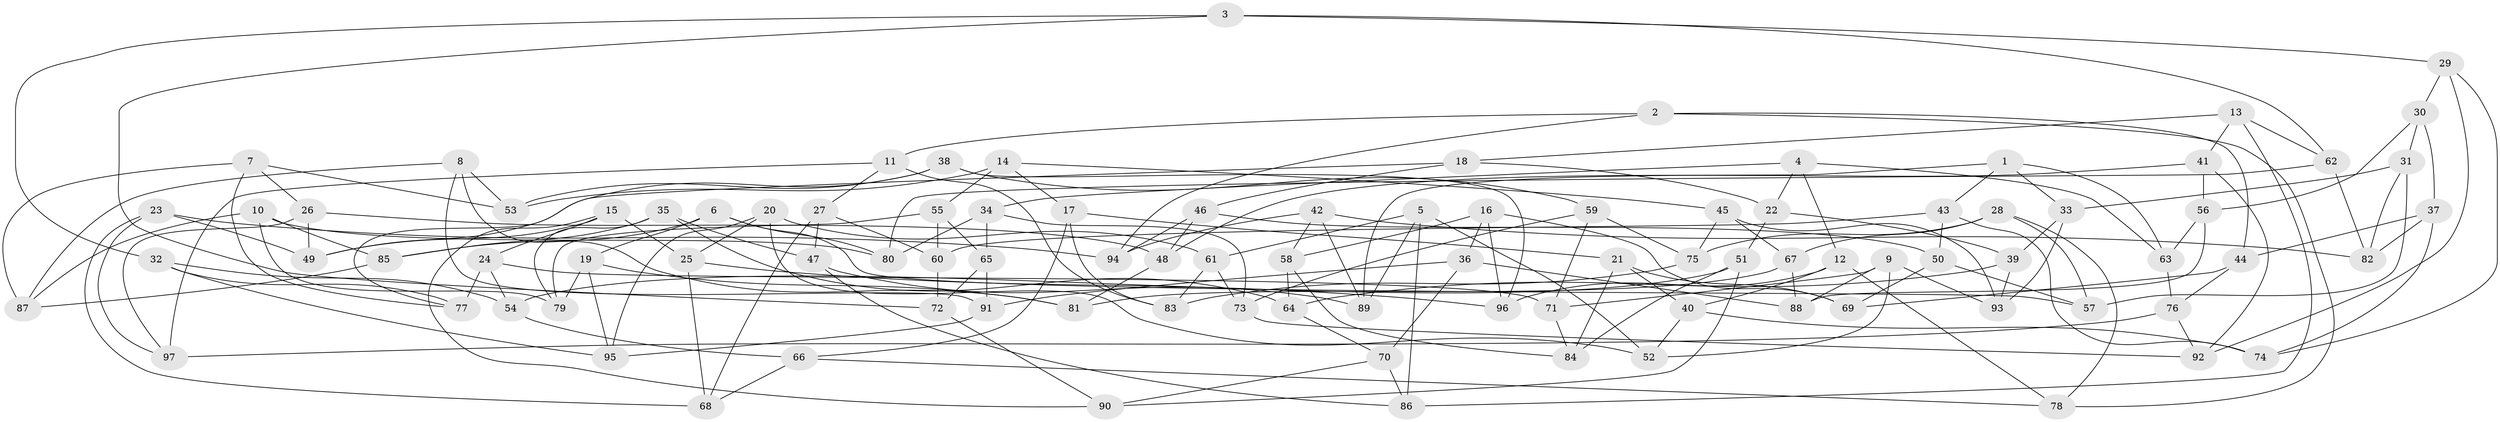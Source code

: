 // coarse degree distribution, {6: 0.5245901639344263, 4: 0.4098360655737705, 5: 0.06557377049180328}
// Generated by graph-tools (version 1.1) at 2025/52/02/27/25 19:52:30]
// undirected, 97 vertices, 194 edges
graph export_dot {
graph [start="1"]
  node [color=gray90,style=filled];
  1;
  2;
  3;
  4;
  5;
  6;
  7;
  8;
  9;
  10;
  11;
  12;
  13;
  14;
  15;
  16;
  17;
  18;
  19;
  20;
  21;
  22;
  23;
  24;
  25;
  26;
  27;
  28;
  29;
  30;
  31;
  32;
  33;
  34;
  35;
  36;
  37;
  38;
  39;
  40;
  41;
  42;
  43;
  44;
  45;
  46;
  47;
  48;
  49;
  50;
  51;
  52;
  53;
  54;
  55;
  56;
  57;
  58;
  59;
  60;
  61;
  62;
  63;
  64;
  65;
  66;
  67;
  68;
  69;
  70;
  71;
  72;
  73;
  74;
  75;
  76;
  77;
  78;
  79;
  80;
  81;
  82;
  83;
  84;
  85;
  86;
  87;
  88;
  89;
  90;
  91;
  92;
  93;
  94;
  95;
  96;
  97;
  1 -- 63;
  1 -- 33;
  1 -- 89;
  1 -- 43;
  2 -- 94;
  2 -- 78;
  2 -- 44;
  2 -- 11;
  3 -- 29;
  3 -- 72;
  3 -- 32;
  3 -- 62;
  4 -- 34;
  4 -- 63;
  4 -- 22;
  4 -- 12;
  5 -- 89;
  5 -- 52;
  5 -- 61;
  5 -- 86;
  6 -- 85;
  6 -- 57;
  6 -- 19;
  6 -- 80;
  7 -- 53;
  7 -- 77;
  7 -- 26;
  7 -- 87;
  8 -- 53;
  8 -- 81;
  8 -- 91;
  8 -- 87;
  9 -- 93;
  9 -- 71;
  9 -- 52;
  9 -- 88;
  10 -- 80;
  10 -- 85;
  10 -- 79;
  10 -- 87;
  11 -- 97;
  11 -- 27;
  11 -- 83;
  12 -- 96;
  12 -- 78;
  12 -- 40;
  13 -- 41;
  13 -- 62;
  13 -- 18;
  13 -- 86;
  14 -- 53;
  14 -- 45;
  14 -- 17;
  14 -- 55;
  15 -- 90;
  15 -- 25;
  15 -- 24;
  15 -- 49;
  16 -- 36;
  16 -- 96;
  16 -- 69;
  16 -- 58;
  17 -- 21;
  17 -- 83;
  17 -- 66;
  18 -- 49;
  18 -- 46;
  18 -- 22;
  19 -- 95;
  19 -- 79;
  19 -- 81;
  20 -- 61;
  20 -- 25;
  20 -- 95;
  20 -- 52;
  21 -- 40;
  21 -- 69;
  21 -- 84;
  22 -- 51;
  22 -- 39;
  23 -- 49;
  23 -- 68;
  23 -- 97;
  23 -- 94;
  24 -- 54;
  24 -- 71;
  24 -- 77;
  25 -- 68;
  25 -- 96;
  26 -- 49;
  26 -- 48;
  26 -- 97;
  27 -- 47;
  27 -- 60;
  27 -- 68;
  28 -- 57;
  28 -- 75;
  28 -- 67;
  28 -- 78;
  29 -- 92;
  29 -- 74;
  29 -- 30;
  30 -- 37;
  30 -- 56;
  30 -- 31;
  31 -- 57;
  31 -- 82;
  31 -- 33;
  32 -- 95;
  32 -- 54;
  32 -- 77;
  33 -- 39;
  33 -- 93;
  34 -- 73;
  34 -- 65;
  34 -- 80;
  35 -- 85;
  35 -- 47;
  35 -- 64;
  35 -- 79;
  36 -- 91;
  36 -- 88;
  36 -- 70;
  37 -- 74;
  37 -- 44;
  37 -- 82;
  38 -- 59;
  38 -- 96;
  38 -- 77;
  38 -- 53;
  39 -- 93;
  39 -- 64;
  40 -- 74;
  40 -- 52;
  41 -- 56;
  41 -- 48;
  41 -- 92;
  42 -- 94;
  42 -- 58;
  42 -- 89;
  42 -- 82;
  43 -- 60;
  43 -- 74;
  43 -- 50;
  44 -- 76;
  44 -- 69;
  45 -- 67;
  45 -- 75;
  45 -- 93;
  46 -- 48;
  46 -- 50;
  46 -- 94;
  47 -- 89;
  47 -- 86;
  48 -- 81;
  50 -- 57;
  50 -- 69;
  51 -- 54;
  51 -- 90;
  51 -- 84;
  54 -- 66;
  55 -- 79;
  55 -- 65;
  55 -- 60;
  56 -- 63;
  56 -- 88;
  58 -- 64;
  58 -- 84;
  59 -- 73;
  59 -- 75;
  59 -- 71;
  60 -- 72;
  61 -- 83;
  61 -- 73;
  62 -- 82;
  62 -- 80;
  63 -- 76;
  64 -- 70;
  65 -- 91;
  65 -- 72;
  66 -- 78;
  66 -- 68;
  67 -- 88;
  67 -- 81;
  70 -- 90;
  70 -- 86;
  71 -- 84;
  72 -- 90;
  73 -- 92;
  75 -- 83;
  76 -- 92;
  76 -- 97;
  85 -- 87;
  91 -- 95;
}
